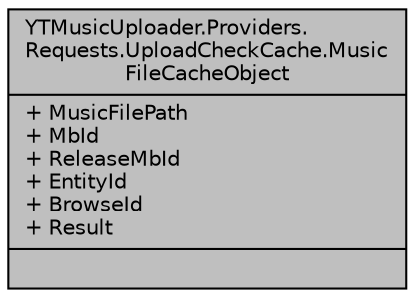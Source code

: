 digraph "YTMusicUploader.Providers.Requests.UploadCheckCache.MusicFileCacheObject"
{
 // LATEX_PDF_SIZE
  edge [fontname="Helvetica",fontsize="10",labelfontname="Helvetica",labelfontsize="10"];
  node [fontname="Helvetica",fontsize="10",shape=record];
  Node1 [label="{YTMusicUploader.Providers.\lRequests.UploadCheckCache.Music\lFileCacheObject\n|+ MusicFilePath\l+ MbId\l+ ReleaseMbId\l+ EntityId\l+ BrowseId\l+ Result\l|}",height=0.2,width=0.4,color="black", fillcolor="grey75", style="filled", fontcolor="black",tooltip=" "];
}
